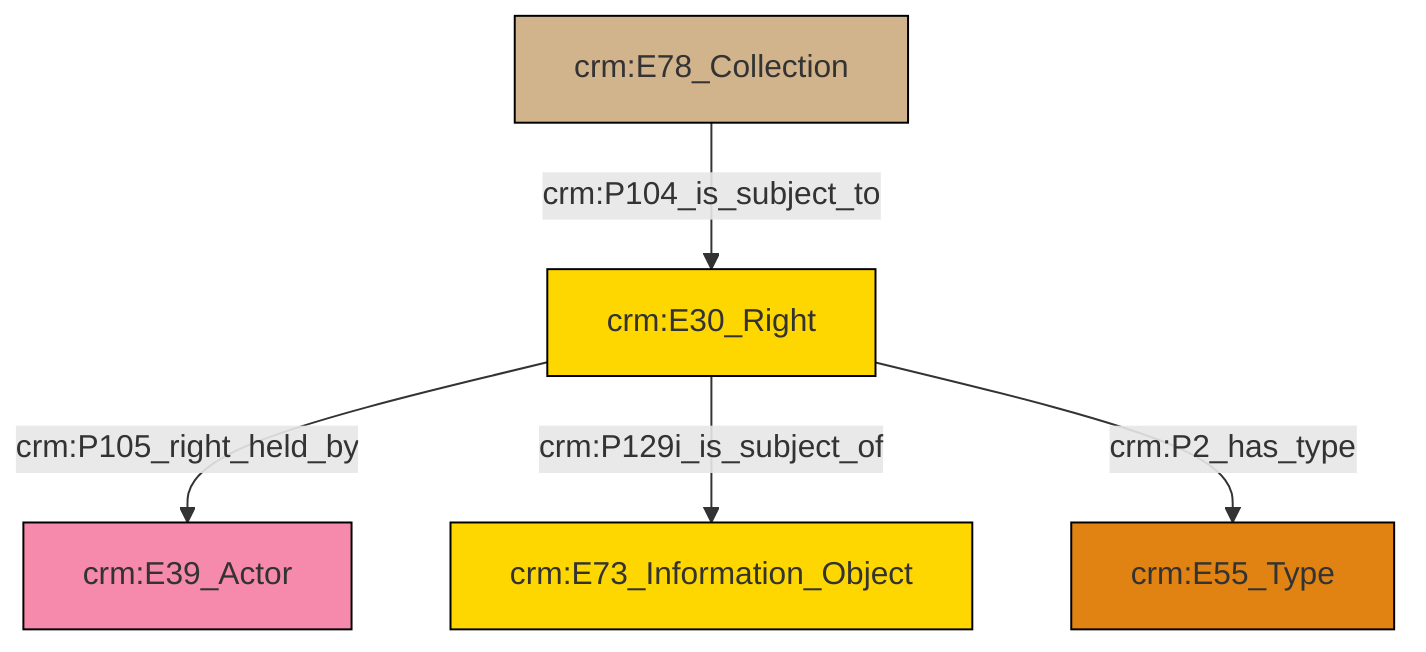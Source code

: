 graph TD
classDef Literal fill:#f2f2f2,stroke:#000000;
classDef CRM_Entity fill:#FFFFFF,stroke:#000000;
classDef Temporal_Entity fill:#00C9E6, stroke:#000000;
classDef Type fill:#E18312, stroke:#000000;
classDef Time-Span fill:#2C9C91, stroke:#000000;
classDef Appellation fill:#FFEB7F, stroke:#000000;
classDef Place fill:#008836, stroke:#000000;
classDef Persistent_Item fill:#B266B2, stroke:#000000;
classDef Conceptual_Object fill:#FFD700, stroke:#000000;
classDef Physical_Thing fill:#D2B48C, stroke:#000000;
classDef Actor fill:#f58aad, stroke:#000000;
classDef PC_Classes fill:#4ce600, stroke:#000000;
classDef Multi fill:#cccccc,stroke:#000000;

0["crm:E78_Collection"]:::Physical_Thing -->|crm:P104_is_subject_to| 1["crm:E30_Right"]:::Conceptual_Object
1["crm:E30_Right"]:::Conceptual_Object -->|crm:P105_right_held_by| 2["crm:E39_Actor"]:::Actor
1["crm:E30_Right"]:::Conceptual_Object -->|crm:P129i_is_subject_of| 4["crm:E73_Information_Object"]:::Conceptual_Object
1["crm:E30_Right"]:::Conceptual_Object -->|crm:P2_has_type| 5["crm:E55_Type"]:::Type